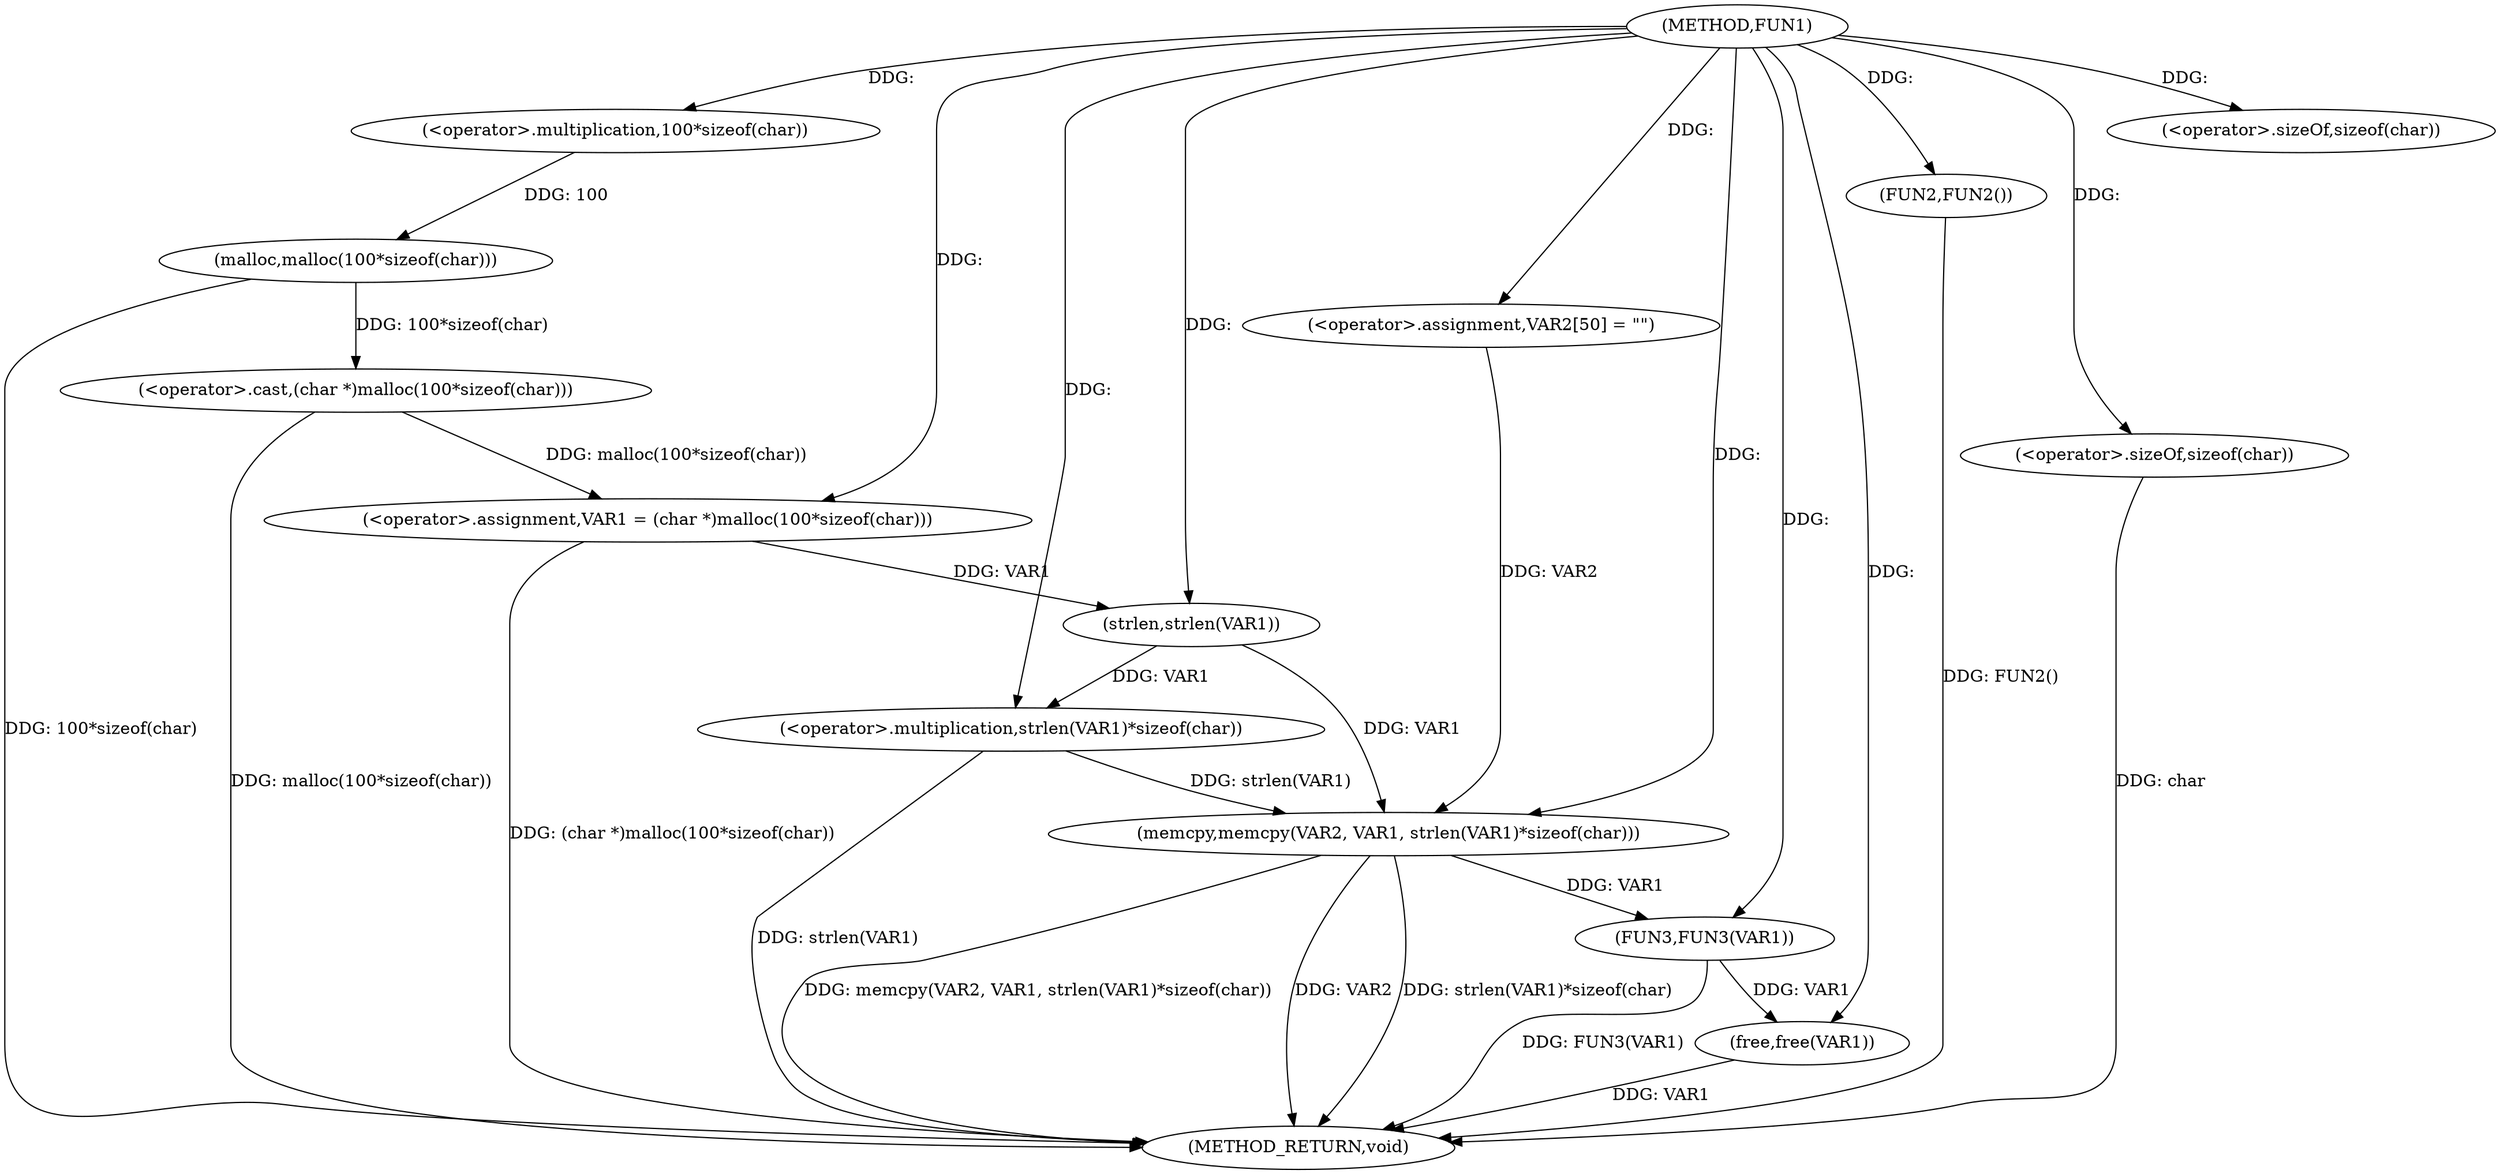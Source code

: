 digraph FUN1 {  
"1000100" [label = "(METHOD,FUN1)" ]
"1000134" [label = "(METHOD_RETURN,void)" ]
"1000103" [label = "(<operator>.assignment,VAR1 = (char *)malloc(100*sizeof(char)))" ]
"1000105" [label = "(<operator>.cast,(char *)malloc(100*sizeof(char)))" ]
"1000107" [label = "(malloc,malloc(100*sizeof(char)))" ]
"1000108" [label = "(<operator>.multiplication,100*sizeof(char))" ]
"1000110" [label = "(<operator>.sizeOf,sizeof(char))" ]
"1000113" [label = "(FUN2,FUN2())" ]
"1000119" [label = "(<operator>.assignment,VAR2[50] = \"\")" ]
"1000122" [label = "(memcpy,memcpy(VAR2, VAR1, strlen(VAR1)*sizeof(char)))" ]
"1000125" [label = "(<operator>.multiplication,strlen(VAR1)*sizeof(char))" ]
"1000126" [label = "(strlen,strlen(VAR1))" ]
"1000128" [label = "(<operator>.sizeOf,sizeof(char))" ]
"1000130" [label = "(FUN3,FUN3(VAR1))" ]
"1000132" [label = "(free,free(VAR1))" ]
  "1000122" -> "1000134"  [ label = "DDG: strlen(VAR1)*sizeof(char)"] 
  "1000107" -> "1000134"  [ label = "DDG: 100*sizeof(char)"] 
  "1000105" -> "1000134"  [ label = "DDG: malloc(100*sizeof(char))"] 
  "1000103" -> "1000134"  [ label = "DDG: (char *)malloc(100*sizeof(char))"] 
  "1000132" -> "1000134"  [ label = "DDG: VAR1"] 
  "1000113" -> "1000134"  [ label = "DDG: FUN2()"] 
  "1000122" -> "1000134"  [ label = "DDG: memcpy(VAR2, VAR1, strlen(VAR1)*sizeof(char))"] 
  "1000130" -> "1000134"  [ label = "DDG: FUN3(VAR1)"] 
  "1000125" -> "1000134"  [ label = "DDG: strlen(VAR1)"] 
  "1000122" -> "1000134"  [ label = "DDG: VAR2"] 
  "1000128" -> "1000134"  [ label = "DDG: char"] 
  "1000105" -> "1000103"  [ label = "DDG: malloc(100*sizeof(char))"] 
  "1000100" -> "1000103"  [ label = "DDG: "] 
  "1000107" -> "1000105"  [ label = "DDG: 100*sizeof(char)"] 
  "1000108" -> "1000107"  [ label = "DDG: 100"] 
  "1000100" -> "1000108"  [ label = "DDG: "] 
  "1000100" -> "1000110"  [ label = "DDG: "] 
  "1000100" -> "1000113"  [ label = "DDG: "] 
  "1000100" -> "1000119"  [ label = "DDG: "] 
  "1000119" -> "1000122"  [ label = "DDG: VAR2"] 
  "1000100" -> "1000122"  [ label = "DDG: "] 
  "1000126" -> "1000122"  [ label = "DDG: VAR1"] 
  "1000125" -> "1000122"  [ label = "DDG: strlen(VAR1)"] 
  "1000126" -> "1000125"  [ label = "DDG: VAR1"] 
  "1000103" -> "1000126"  [ label = "DDG: VAR1"] 
  "1000100" -> "1000126"  [ label = "DDG: "] 
  "1000100" -> "1000125"  [ label = "DDG: "] 
  "1000100" -> "1000128"  [ label = "DDG: "] 
  "1000122" -> "1000130"  [ label = "DDG: VAR1"] 
  "1000100" -> "1000130"  [ label = "DDG: "] 
  "1000130" -> "1000132"  [ label = "DDG: VAR1"] 
  "1000100" -> "1000132"  [ label = "DDG: "] 
}

